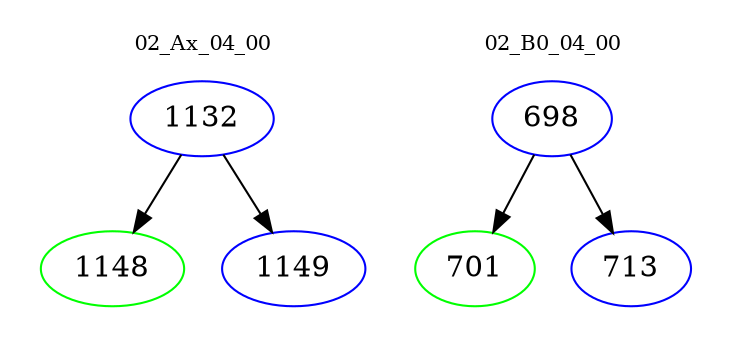 digraph{
subgraph cluster_0 {
color = white
label = "02_Ax_04_00";
fontsize=10;
T0_1132 [label="1132", color="blue"]
T0_1132 -> T0_1148 [color="black"]
T0_1148 [label="1148", color="green"]
T0_1132 -> T0_1149 [color="black"]
T0_1149 [label="1149", color="blue"]
}
subgraph cluster_1 {
color = white
label = "02_B0_04_00";
fontsize=10;
T1_698 [label="698", color="blue"]
T1_698 -> T1_701 [color="black"]
T1_701 [label="701", color="green"]
T1_698 -> T1_713 [color="black"]
T1_713 [label="713", color="blue"]
}
}
